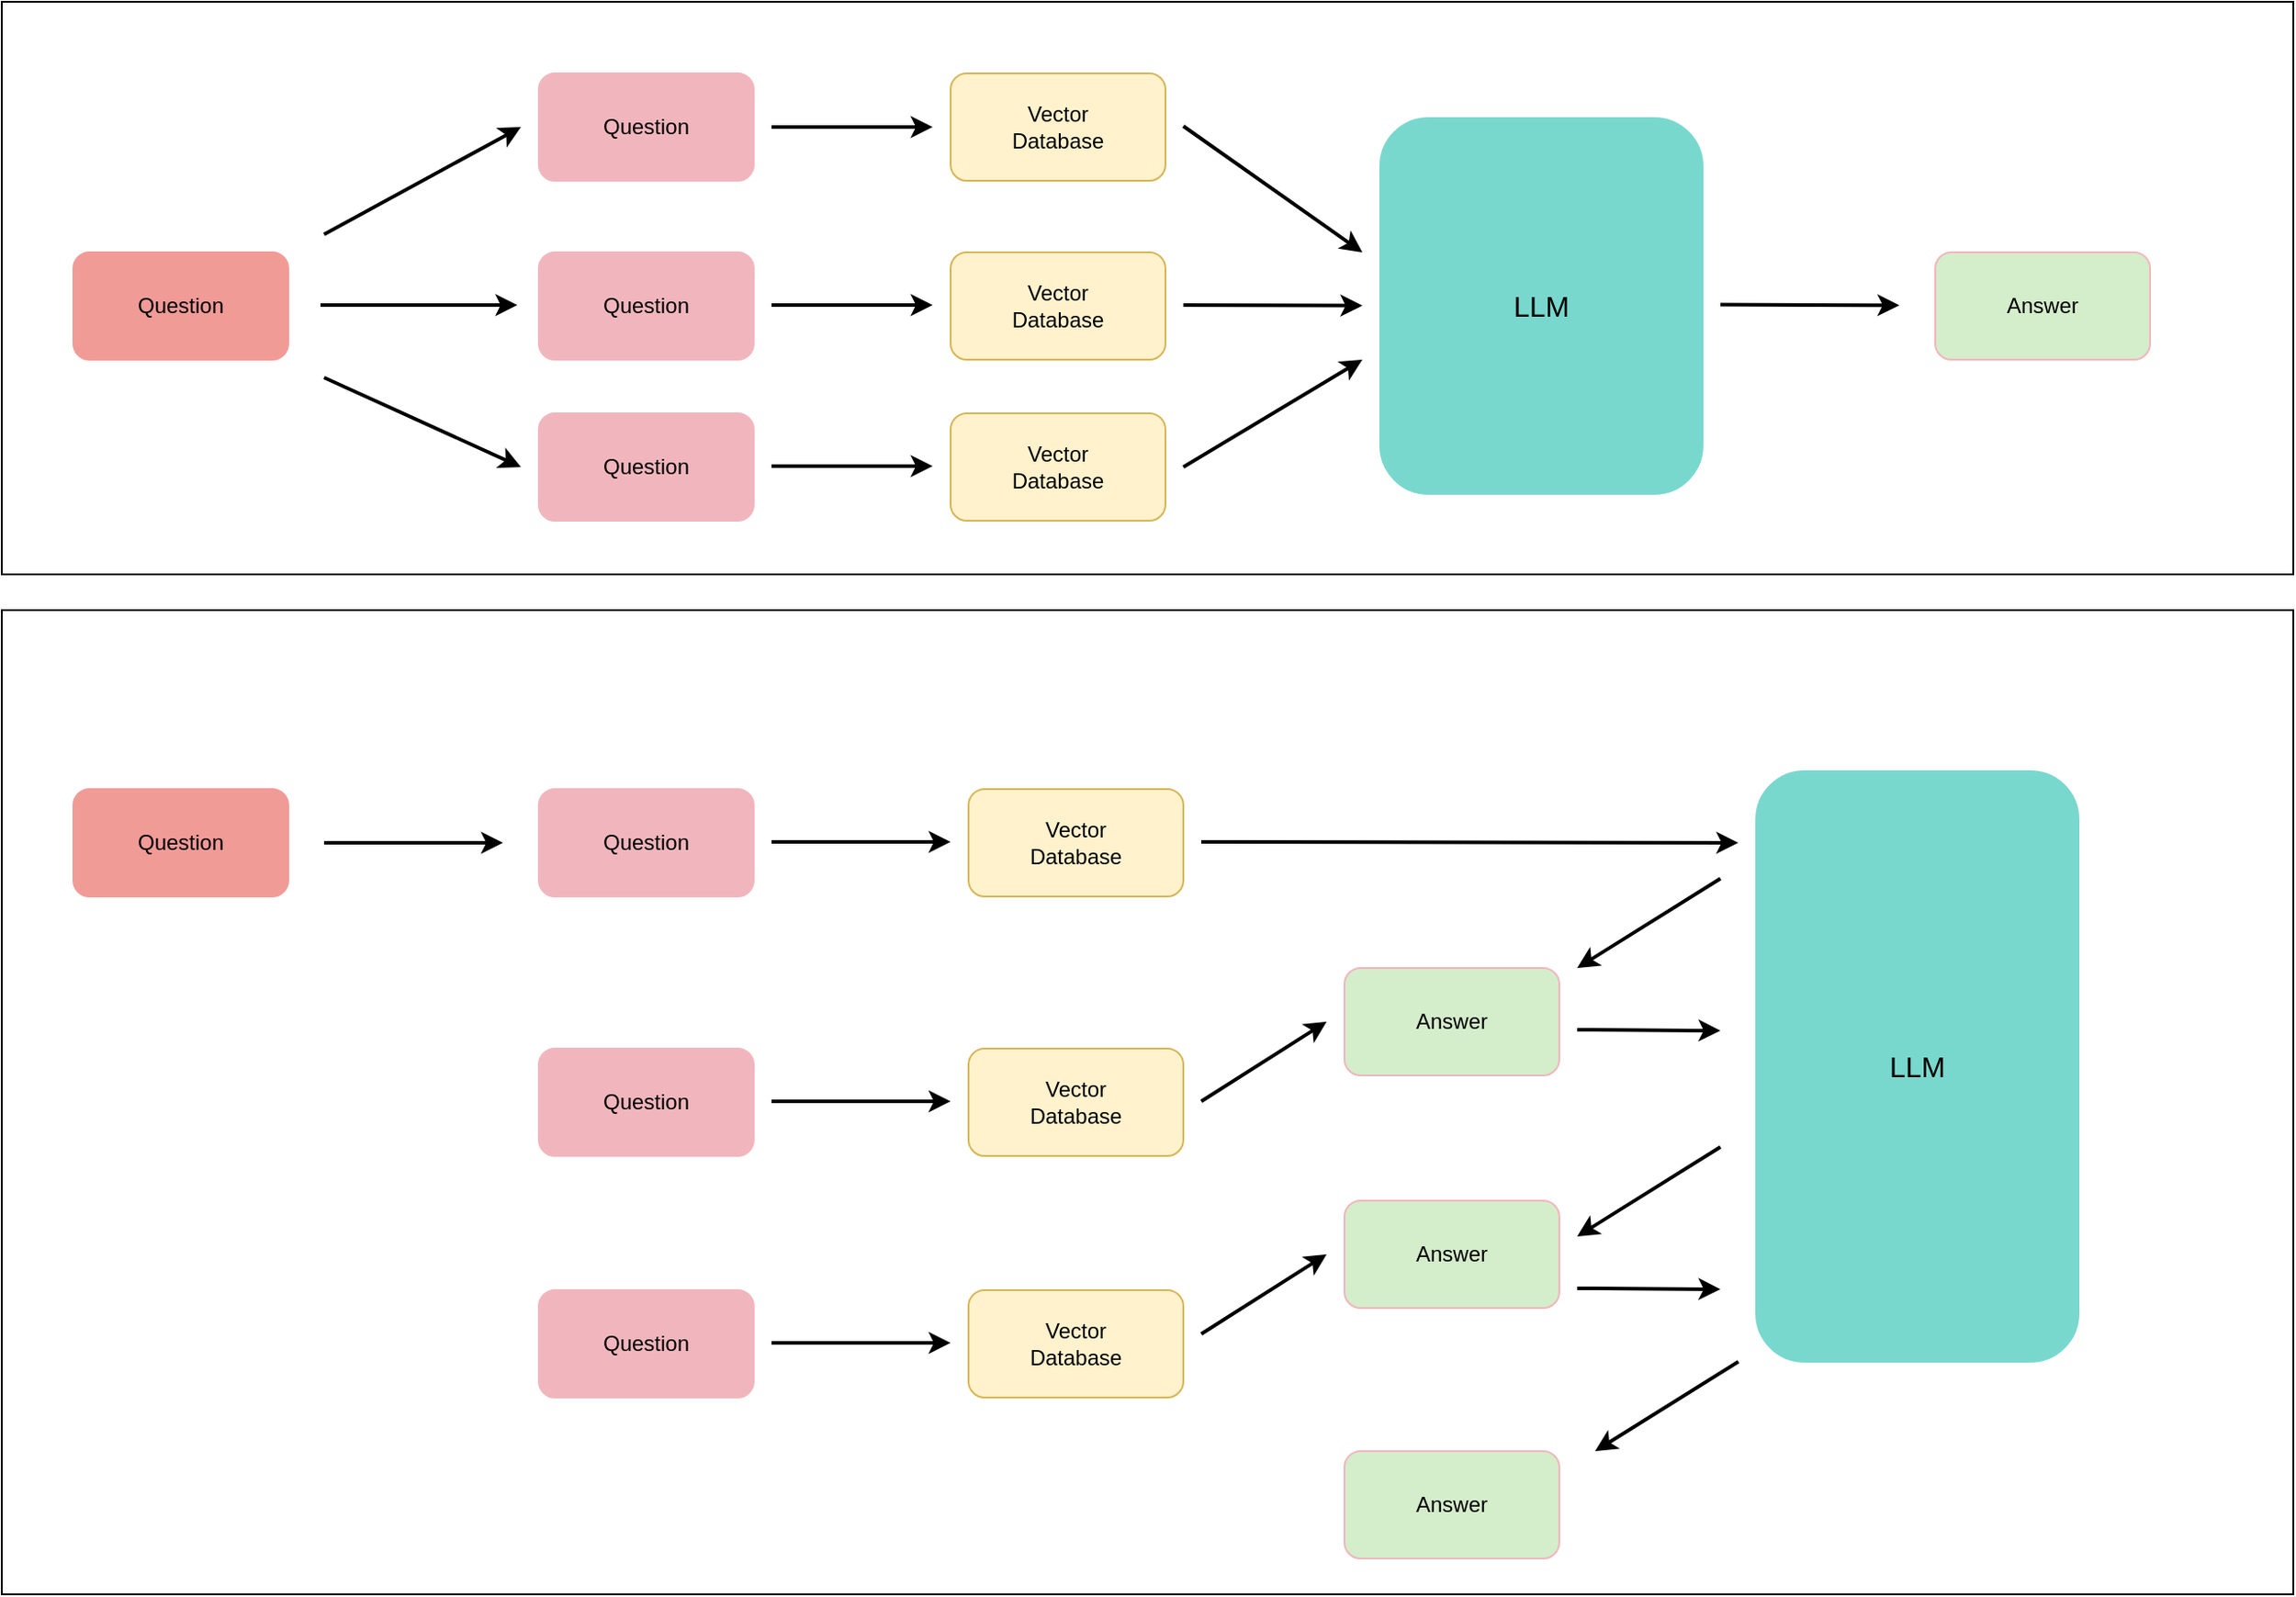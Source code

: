 <mxfile version="21.6.5" type="device">
  <diagram name="第 1 页" id="j7uPoeqHg6hZorCAA1ia">
    <mxGraphModel dx="1434" dy="879" grid="1" gridSize="10" guides="1" tooltips="1" connect="1" arrows="1" fold="1" page="1" pageScale="1" pageWidth="827" pageHeight="1169" math="0" shadow="0">
      <root>
        <mxCell id="0" />
        <mxCell id="1" parent="0" />
        <mxCell id="Xz8TLfgta3kbgJaf5t8Q-70" value="" style="rounded=0;whiteSpace=wrap;html=1;" vertex="1" parent="1">
          <mxGeometry y="340" width="1280" height="550" as="geometry" />
        </mxCell>
        <mxCell id="Xz8TLfgta3kbgJaf5t8Q-44" value="" style="rounded=0;whiteSpace=wrap;html=1;" vertex="1" parent="1">
          <mxGeometry width="1280" height="320" as="geometry" />
        </mxCell>
        <mxCell id="Xz8TLfgta3kbgJaf5t8Q-20" value="Question" style="rounded=1;whiteSpace=wrap;html=1;shadow=0;fillColor=#F19B97;strokeColor=#F19B97;" vertex="1" parent="1">
          <mxGeometry x="40" y="140" width="120" height="60" as="geometry" />
        </mxCell>
        <mxCell id="Xz8TLfgta3kbgJaf5t8Q-22" value="Question" style="rounded=1;whiteSpace=wrap;html=1;shadow=0;fillColor=#F1B6BD;strokeColor=#F1B6BD;" vertex="1" parent="1">
          <mxGeometry x="300" y="40" width="120" height="60" as="geometry" />
        </mxCell>
        <mxCell id="Xz8TLfgta3kbgJaf5t8Q-23" value="Question" style="rounded=1;whiteSpace=wrap;html=1;shadow=0;fillColor=#F1B6BD;strokeColor=#F1B6BD;" vertex="1" parent="1">
          <mxGeometry x="300" y="140" width="120" height="60" as="geometry" />
        </mxCell>
        <mxCell id="Xz8TLfgta3kbgJaf5t8Q-24" value="Question" style="rounded=1;whiteSpace=wrap;html=1;shadow=0;fillColor=#F1B6BD;strokeColor=#F1B6BD;" vertex="1" parent="1">
          <mxGeometry x="300" y="230" width="120" height="60" as="geometry" />
        </mxCell>
        <mxCell id="Xz8TLfgta3kbgJaf5t8Q-25" value="" style="endArrow=classic;html=1;rounded=1;strokeWidth=2;" edge="1" parent="1">
          <mxGeometry width="50" height="50" relative="1" as="geometry">
            <mxPoint x="178" y="169.5" as="sourcePoint" />
            <mxPoint x="288" y="169.5" as="targetPoint" />
          </mxGeometry>
        </mxCell>
        <mxCell id="Xz8TLfgta3kbgJaf5t8Q-26" value="" style="endArrow=classic;html=1;rounded=1;strokeWidth=2;" edge="1" parent="1">
          <mxGeometry width="50" height="50" relative="1" as="geometry">
            <mxPoint x="180" y="130" as="sourcePoint" />
            <mxPoint x="290" y="70" as="targetPoint" />
          </mxGeometry>
        </mxCell>
        <mxCell id="Xz8TLfgta3kbgJaf5t8Q-27" value="" style="endArrow=classic;html=1;rounded=1;strokeWidth=2;" edge="1" parent="1">
          <mxGeometry width="50" height="50" relative="1" as="geometry">
            <mxPoint x="180" y="210" as="sourcePoint" />
            <mxPoint x="290" y="260" as="targetPoint" />
          </mxGeometry>
        </mxCell>
        <mxCell id="Xz8TLfgta3kbgJaf5t8Q-29" value="Vector&lt;br&gt;Database" style="rounded=1;whiteSpace=wrap;html=1;shadow=0;fillColor=#fff2cc;strokeColor=#d6b656;" vertex="1" parent="1">
          <mxGeometry x="530" y="40" width="120" height="60" as="geometry" />
        </mxCell>
        <mxCell id="Xz8TLfgta3kbgJaf5t8Q-30" value="Vector&lt;br style=&quot;border-color: var(--border-color);&quot;&gt;Database" style="rounded=1;whiteSpace=wrap;html=1;shadow=0;fillColor=#fff2cc;strokeColor=#d6b656;" vertex="1" parent="1">
          <mxGeometry x="530" y="140" width="120" height="60" as="geometry" />
        </mxCell>
        <mxCell id="Xz8TLfgta3kbgJaf5t8Q-31" value="Vector&lt;br style=&quot;border-color: var(--border-color);&quot;&gt;Database" style="rounded=1;whiteSpace=wrap;html=1;shadow=0;fillColor=#fff2cc;strokeColor=#d6b656;" vertex="1" parent="1">
          <mxGeometry x="530" y="230" width="120" height="60" as="geometry" />
        </mxCell>
        <mxCell id="Xz8TLfgta3kbgJaf5t8Q-34" value="&lt;font style=&quot;font-size: 16px;&quot;&gt;LLM&lt;/font&gt;" style="rounded=1;whiteSpace=wrap;html=1;shadow=0;fillColor=#79D8CE;strokeColor=#79D8CE;" vertex="1" parent="1">
          <mxGeometry x="770" y="65" width="180" height="210" as="geometry" />
        </mxCell>
        <mxCell id="Xz8TLfgta3kbgJaf5t8Q-35" value="" style="endArrow=classic;html=1;rounded=1;strokeWidth=2;" edge="1" parent="1">
          <mxGeometry width="50" height="50" relative="1" as="geometry">
            <mxPoint x="430" y="70" as="sourcePoint" />
            <mxPoint x="520" y="70" as="targetPoint" />
          </mxGeometry>
        </mxCell>
        <mxCell id="Xz8TLfgta3kbgJaf5t8Q-36" value="" style="endArrow=classic;html=1;rounded=1;strokeWidth=2;" edge="1" parent="1">
          <mxGeometry width="50" height="50" relative="1" as="geometry">
            <mxPoint x="430" y="169.5" as="sourcePoint" />
            <mxPoint x="520" y="169.5" as="targetPoint" />
          </mxGeometry>
        </mxCell>
        <mxCell id="Xz8TLfgta3kbgJaf5t8Q-37" value="" style="endArrow=classic;html=1;rounded=1;strokeWidth=2;" edge="1" parent="1">
          <mxGeometry width="50" height="50" relative="1" as="geometry">
            <mxPoint x="430" y="259.5" as="sourcePoint" />
            <mxPoint x="520" y="259.5" as="targetPoint" />
          </mxGeometry>
        </mxCell>
        <mxCell id="Xz8TLfgta3kbgJaf5t8Q-38" value="" style="endArrow=classic;html=1;rounded=1;strokeWidth=2;entryX=0;entryY=0;entryDx=0;entryDy=0;" edge="1" parent="1">
          <mxGeometry width="50" height="50" relative="1" as="geometry">
            <mxPoint x="660" y="69.5" as="sourcePoint" />
            <mxPoint x="760" y="140" as="targetPoint" />
          </mxGeometry>
        </mxCell>
        <mxCell id="Xz8TLfgta3kbgJaf5t8Q-39" value="" style="endArrow=classic;html=1;rounded=1;strokeWidth=2;entryX=0;entryY=1;entryDx=0;entryDy=0;" edge="1" parent="1">
          <mxGeometry width="50" height="50" relative="1" as="geometry">
            <mxPoint x="660" y="260" as="sourcePoint" />
            <mxPoint x="760" y="200" as="targetPoint" />
          </mxGeometry>
        </mxCell>
        <mxCell id="Xz8TLfgta3kbgJaf5t8Q-40" value="" style="endArrow=classic;html=1;rounded=1;strokeWidth=2;" edge="1" parent="1">
          <mxGeometry width="50" height="50" relative="1" as="geometry">
            <mxPoint x="660" y="169.5" as="sourcePoint" />
            <mxPoint x="760" y="169.812" as="targetPoint" />
          </mxGeometry>
        </mxCell>
        <mxCell id="Xz8TLfgta3kbgJaf5t8Q-42" value="Answer" style="rounded=1;whiteSpace=wrap;html=1;shadow=0;fillColor=#D4EDCA;strokeColor=#F1B6BD;" vertex="1" parent="1">
          <mxGeometry x="1080" y="140" width="120" height="60" as="geometry" />
        </mxCell>
        <mxCell id="Xz8TLfgta3kbgJaf5t8Q-43" value="" style="endArrow=classic;html=1;rounded=1;strokeWidth=2;" edge="1" parent="1">
          <mxGeometry width="50" height="50" relative="1" as="geometry">
            <mxPoint x="960" y="169.29" as="sourcePoint" />
            <mxPoint x="1060" y="169.602" as="targetPoint" />
          </mxGeometry>
        </mxCell>
        <mxCell id="Xz8TLfgta3kbgJaf5t8Q-45" value="Question" style="rounded=1;whiteSpace=wrap;html=1;shadow=0;fillColor=#F19B97;strokeColor=#F19B97;" vertex="1" parent="1">
          <mxGeometry x="40" y="440" width="120" height="60" as="geometry" />
        </mxCell>
        <mxCell id="Xz8TLfgta3kbgJaf5t8Q-46" value="" style="endArrow=classic;html=1;rounded=1;strokeWidth=2;" edge="1" parent="1">
          <mxGeometry width="50" height="50" relative="1" as="geometry">
            <mxPoint x="180" y="470" as="sourcePoint" />
            <mxPoint x="280" y="470" as="targetPoint" />
          </mxGeometry>
        </mxCell>
        <mxCell id="Xz8TLfgta3kbgJaf5t8Q-47" value="Question" style="rounded=1;whiteSpace=wrap;html=1;shadow=0;fillColor=#F1B6BD;strokeColor=#F1B6BD;" vertex="1" parent="1">
          <mxGeometry x="300" y="440" width="120" height="60" as="geometry" />
        </mxCell>
        <mxCell id="Xz8TLfgta3kbgJaf5t8Q-48" value="Question" style="rounded=1;whiteSpace=wrap;html=1;shadow=0;fillColor=#F1B6BD;strokeColor=#F1B6BD;" vertex="1" parent="1">
          <mxGeometry x="300" y="585" width="120" height="60" as="geometry" />
        </mxCell>
        <mxCell id="Xz8TLfgta3kbgJaf5t8Q-49" value="Question" style="rounded=1;whiteSpace=wrap;html=1;shadow=0;fillColor=#F1B6BD;strokeColor=#F1B6BD;" vertex="1" parent="1">
          <mxGeometry x="300" y="720" width="120" height="60" as="geometry" />
        </mxCell>
        <mxCell id="Xz8TLfgta3kbgJaf5t8Q-50" value="Vector&lt;br&gt;Database" style="rounded=1;whiteSpace=wrap;html=1;shadow=0;fillColor=#fff2cc;strokeColor=#d6b656;" vertex="1" parent="1">
          <mxGeometry x="540" y="440" width="120" height="60" as="geometry" />
        </mxCell>
        <mxCell id="Xz8TLfgta3kbgJaf5t8Q-51" value="" style="endArrow=classic;html=1;rounded=1;strokeWidth=2;" edge="1" parent="1">
          <mxGeometry width="50" height="50" relative="1" as="geometry">
            <mxPoint x="430" y="469.5" as="sourcePoint" />
            <mxPoint x="530" y="469.5" as="targetPoint" />
          </mxGeometry>
        </mxCell>
        <mxCell id="Xz8TLfgta3kbgJaf5t8Q-52" value="&lt;font style=&quot;font-size: 16px;&quot;&gt;LLM&lt;/font&gt;" style="rounded=1;whiteSpace=wrap;html=1;shadow=0;fillColor=#79D8CE;strokeColor=#79D8CE;" vertex="1" parent="1">
          <mxGeometry x="980" y="430" width="180" height="330" as="geometry" />
        </mxCell>
        <mxCell id="Xz8TLfgta3kbgJaf5t8Q-53" value="Answer" style="rounded=1;whiteSpace=wrap;html=1;shadow=0;fillColor=#D4EDCA;strokeColor=#F1B6BD;" vertex="1" parent="1">
          <mxGeometry x="750" y="540" width="120" height="60" as="geometry" />
        </mxCell>
        <mxCell id="Xz8TLfgta3kbgJaf5t8Q-54" value="" style="endArrow=classic;html=1;rounded=1;strokeWidth=2;" edge="1" parent="1">
          <mxGeometry width="50" height="50" relative="1" as="geometry">
            <mxPoint x="670" y="469.5" as="sourcePoint" />
            <mxPoint x="970" y="470" as="targetPoint" />
          </mxGeometry>
        </mxCell>
        <mxCell id="Xz8TLfgta3kbgJaf5t8Q-55" value="" style="endArrow=classic;html=1;rounded=1;strokeWidth=2;" edge="1" parent="1">
          <mxGeometry width="50" height="50" relative="1" as="geometry">
            <mxPoint x="960" y="490" as="sourcePoint" />
            <mxPoint x="880" y="540" as="targetPoint" />
          </mxGeometry>
        </mxCell>
        <mxCell id="Xz8TLfgta3kbgJaf5t8Q-56" value="Vector&lt;br&gt;Database" style="rounded=1;whiteSpace=wrap;html=1;shadow=0;fillColor=#fff2cc;strokeColor=#d6b656;" vertex="1" parent="1">
          <mxGeometry x="540" y="585" width="120" height="60" as="geometry" />
        </mxCell>
        <mxCell id="Xz8TLfgta3kbgJaf5t8Q-57" value="" style="endArrow=classic;html=1;rounded=1;strokeWidth=2;" edge="1" parent="1">
          <mxGeometry width="50" height="50" relative="1" as="geometry">
            <mxPoint x="430" y="614.5" as="sourcePoint" />
            <mxPoint x="530" y="614.5" as="targetPoint" />
          </mxGeometry>
        </mxCell>
        <mxCell id="Xz8TLfgta3kbgJaf5t8Q-59" value="" style="endArrow=classic;html=1;rounded=1;strokeWidth=2;" edge="1" parent="1">
          <mxGeometry width="50" height="50" relative="1" as="geometry">
            <mxPoint x="670" y="614.5" as="sourcePoint" />
            <mxPoint x="740" y="570" as="targetPoint" />
          </mxGeometry>
        </mxCell>
        <mxCell id="Xz8TLfgta3kbgJaf5t8Q-60" value="" style="endArrow=classic;html=1;rounded=1;strokeWidth=2;" edge="1" parent="1">
          <mxGeometry width="50" height="50" relative="1" as="geometry">
            <mxPoint x="880" y="574.5" as="sourcePoint" />
            <mxPoint x="960" y="575" as="targetPoint" />
          </mxGeometry>
        </mxCell>
        <mxCell id="Xz8TLfgta3kbgJaf5t8Q-62" value="" style="endArrow=classic;html=1;rounded=1;strokeWidth=2;" edge="1" parent="1">
          <mxGeometry width="50" height="50" relative="1" as="geometry">
            <mxPoint x="960" y="640" as="sourcePoint" />
            <mxPoint x="880" y="690" as="targetPoint" />
          </mxGeometry>
        </mxCell>
        <mxCell id="Xz8TLfgta3kbgJaf5t8Q-63" value="Answer" style="rounded=1;whiteSpace=wrap;html=1;shadow=0;fillColor=#D4EDCA;strokeColor=#F1B6BD;" vertex="1" parent="1">
          <mxGeometry x="750" y="670" width="120" height="60" as="geometry" />
        </mxCell>
        <mxCell id="Xz8TLfgta3kbgJaf5t8Q-64" value="" style="endArrow=classic;html=1;rounded=1;strokeWidth=2;" edge="1" parent="1">
          <mxGeometry width="50" height="50" relative="1" as="geometry">
            <mxPoint x="430" y="749.5" as="sourcePoint" />
            <mxPoint x="530" y="749.5" as="targetPoint" />
          </mxGeometry>
        </mxCell>
        <mxCell id="Xz8TLfgta3kbgJaf5t8Q-65" value="Vector&lt;br&gt;Database" style="rounded=1;whiteSpace=wrap;html=1;shadow=0;fillColor=#fff2cc;strokeColor=#d6b656;" vertex="1" parent="1">
          <mxGeometry x="540" y="720" width="120" height="60" as="geometry" />
        </mxCell>
        <mxCell id="Xz8TLfgta3kbgJaf5t8Q-66" value="" style="endArrow=classic;html=1;rounded=1;strokeWidth=2;" edge="1" parent="1">
          <mxGeometry width="50" height="50" relative="1" as="geometry">
            <mxPoint x="670" y="744.5" as="sourcePoint" />
            <mxPoint x="740" y="700" as="targetPoint" />
          </mxGeometry>
        </mxCell>
        <mxCell id="Xz8TLfgta3kbgJaf5t8Q-67" value="" style="endArrow=classic;html=1;rounded=1;strokeWidth=2;" edge="1" parent="1">
          <mxGeometry width="50" height="50" relative="1" as="geometry">
            <mxPoint x="880" y="719" as="sourcePoint" />
            <mxPoint x="960" y="719.5" as="targetPoint" />
          </mxGeometry>
        </mxCell>
        <mxCell id="Xz8TLfgta3kbgJaf5t8Q-68" value="" style="endArrow=classic;html=1;rounded=1;strokeWidth=2;" edge="1" parent="1">
          <mxGeometry width="50" height="50" relative="1" as="geometry">
            <mxPoint x="970" y="760" as="sourcePoint" />
            <mxPoint x="890" y="810" as="targetPoint" />
          </mxGeometry>
        </mxCell>
        <mxCell id="Xz8TLfgta3kbgJaf5t8Q-69" value="Answer" style="rounded=1;whiteSpace=wrap;html=1;shadow=0;fillColor=#D4EDCA;strokeColor=#F1B6BD;" vertex="1" parent="1">
          <mxGeometry x="750" y="810" width="120" height="60" as="geometry" />
        </mxCell>
      </root>
    </mxGraphModel>
  </diagram>
</mxfile>
